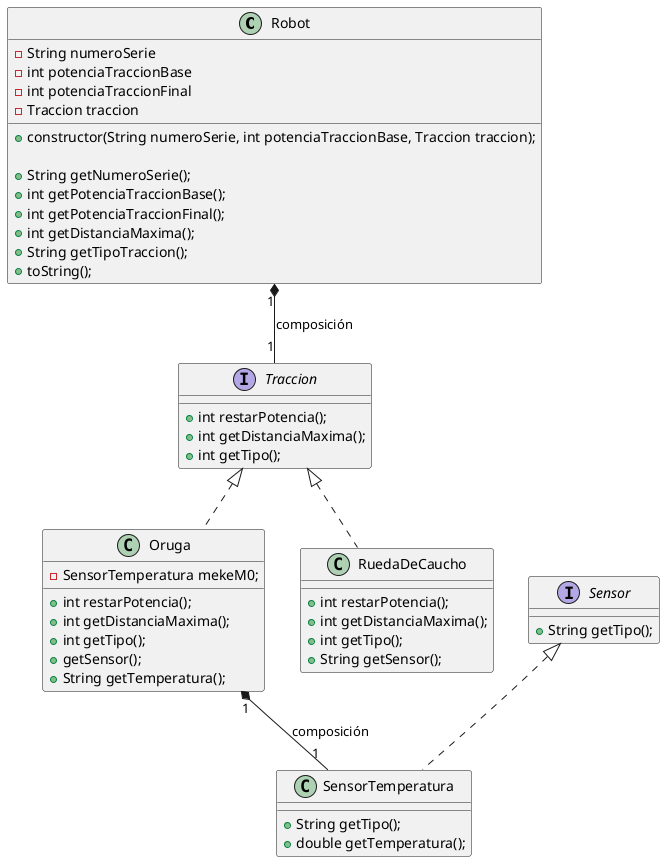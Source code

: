 @startuml
'https://plantuml.com/class-diagram

class Robot {
    - String numeroSerie
    - int potenciaTraccionBase
    - int potenciaTraccionFinal
    - Traccion traccion

    + constructor(String numeroSerie, int potenciaTraccionBase, Traccion traccion);

    + String getNumeroSerie();
    + int getPotenciaTraccionBase();
    + int getPotenciaTraccionFinal();
    + int getDistanciaMaxima();
    + String getTipoTraccion();
    + toString();
}

interface Traccion {
    + int restarPotencia();
    + int getDistanciaMaxima();
    + int getTipo();
}

class Oruga implements Traccion {
    - SensorTemperatura mekeM0;

    + int restarPotencia();
    + int getDistanciaMaxima();
    + int getTipo();
    + getSensor();
    + String getTemperatura();
}

class RuedaDeCaucho implements Traccion {
    + int restarPotencia();
    + int getDistanciaMaxima();
    + int getTipo();
    + String getSensor();
}

interface Sensor {
    + String getTipo();
}

class SensorTemperatura implements Sensor {
    + String getTipo();
    + double getTemperatura();
}

' relaciones
Robot "1" *-- "1" Traccion : composición
Oruga "1" *-- "1" SensorTemperatura : composición

@enduml